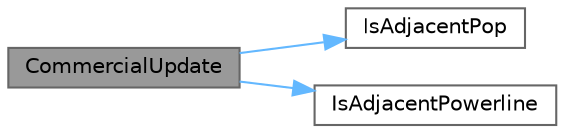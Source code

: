digraph "CommercialUpdate"
{
 // LATEX_PDF_SIZE
  bgcolor="transparent";
  edge [fontname=Helvetica,fontsize=10,labelfontname=Helvetica,labelfontsize=10];
  node [fontname=Helvetica,fontsize=10,shape=box,height=0.2,width=0.4];
  rankdir="LR";
  Node1 [id="Node000001",label="CommercialUpdate",height=0.2,width=0.4,color="gray40", fillcolor="grey60", style="filled", fontcolor="black",tooltip="Runs and applies the rules for the commercial Zones."];
  Node1 -> Node2 [id="edge1_Node000001_Node000002",color="steelblue1",style="solid",tooltip=" "];
  Node2 [id="Node000002",label="IsAdjacentPop",height=0.2,width=0.4,color="grey40", fillcolor="white", style="filled",URL="$group___helper-_functions.html#gaf5e3c670cb0fd0573ba0223b25a198f2",tooltip="Checks how many of the adjacents Zone 's have a minimum population of specified amount Checks how man..."];
  Node1 -> Node3 [id="edge2_Node000001_Node000003",color="steelblue1",style="solid",tooltip=" "];
  Node3 [id="Node000003",label="IsAdjacentPowerline",height=0.2,width=0.4,color="grey40", fillcolor="white", style="filled",URL="$group___helper-_functions.html#ga487ec627c4ad8dfe1d7733d84a3205da",tooltip="Checks if a powerline is adjacent to a given zone position Checks if a powerline is adjacent to a giv..."];
}
